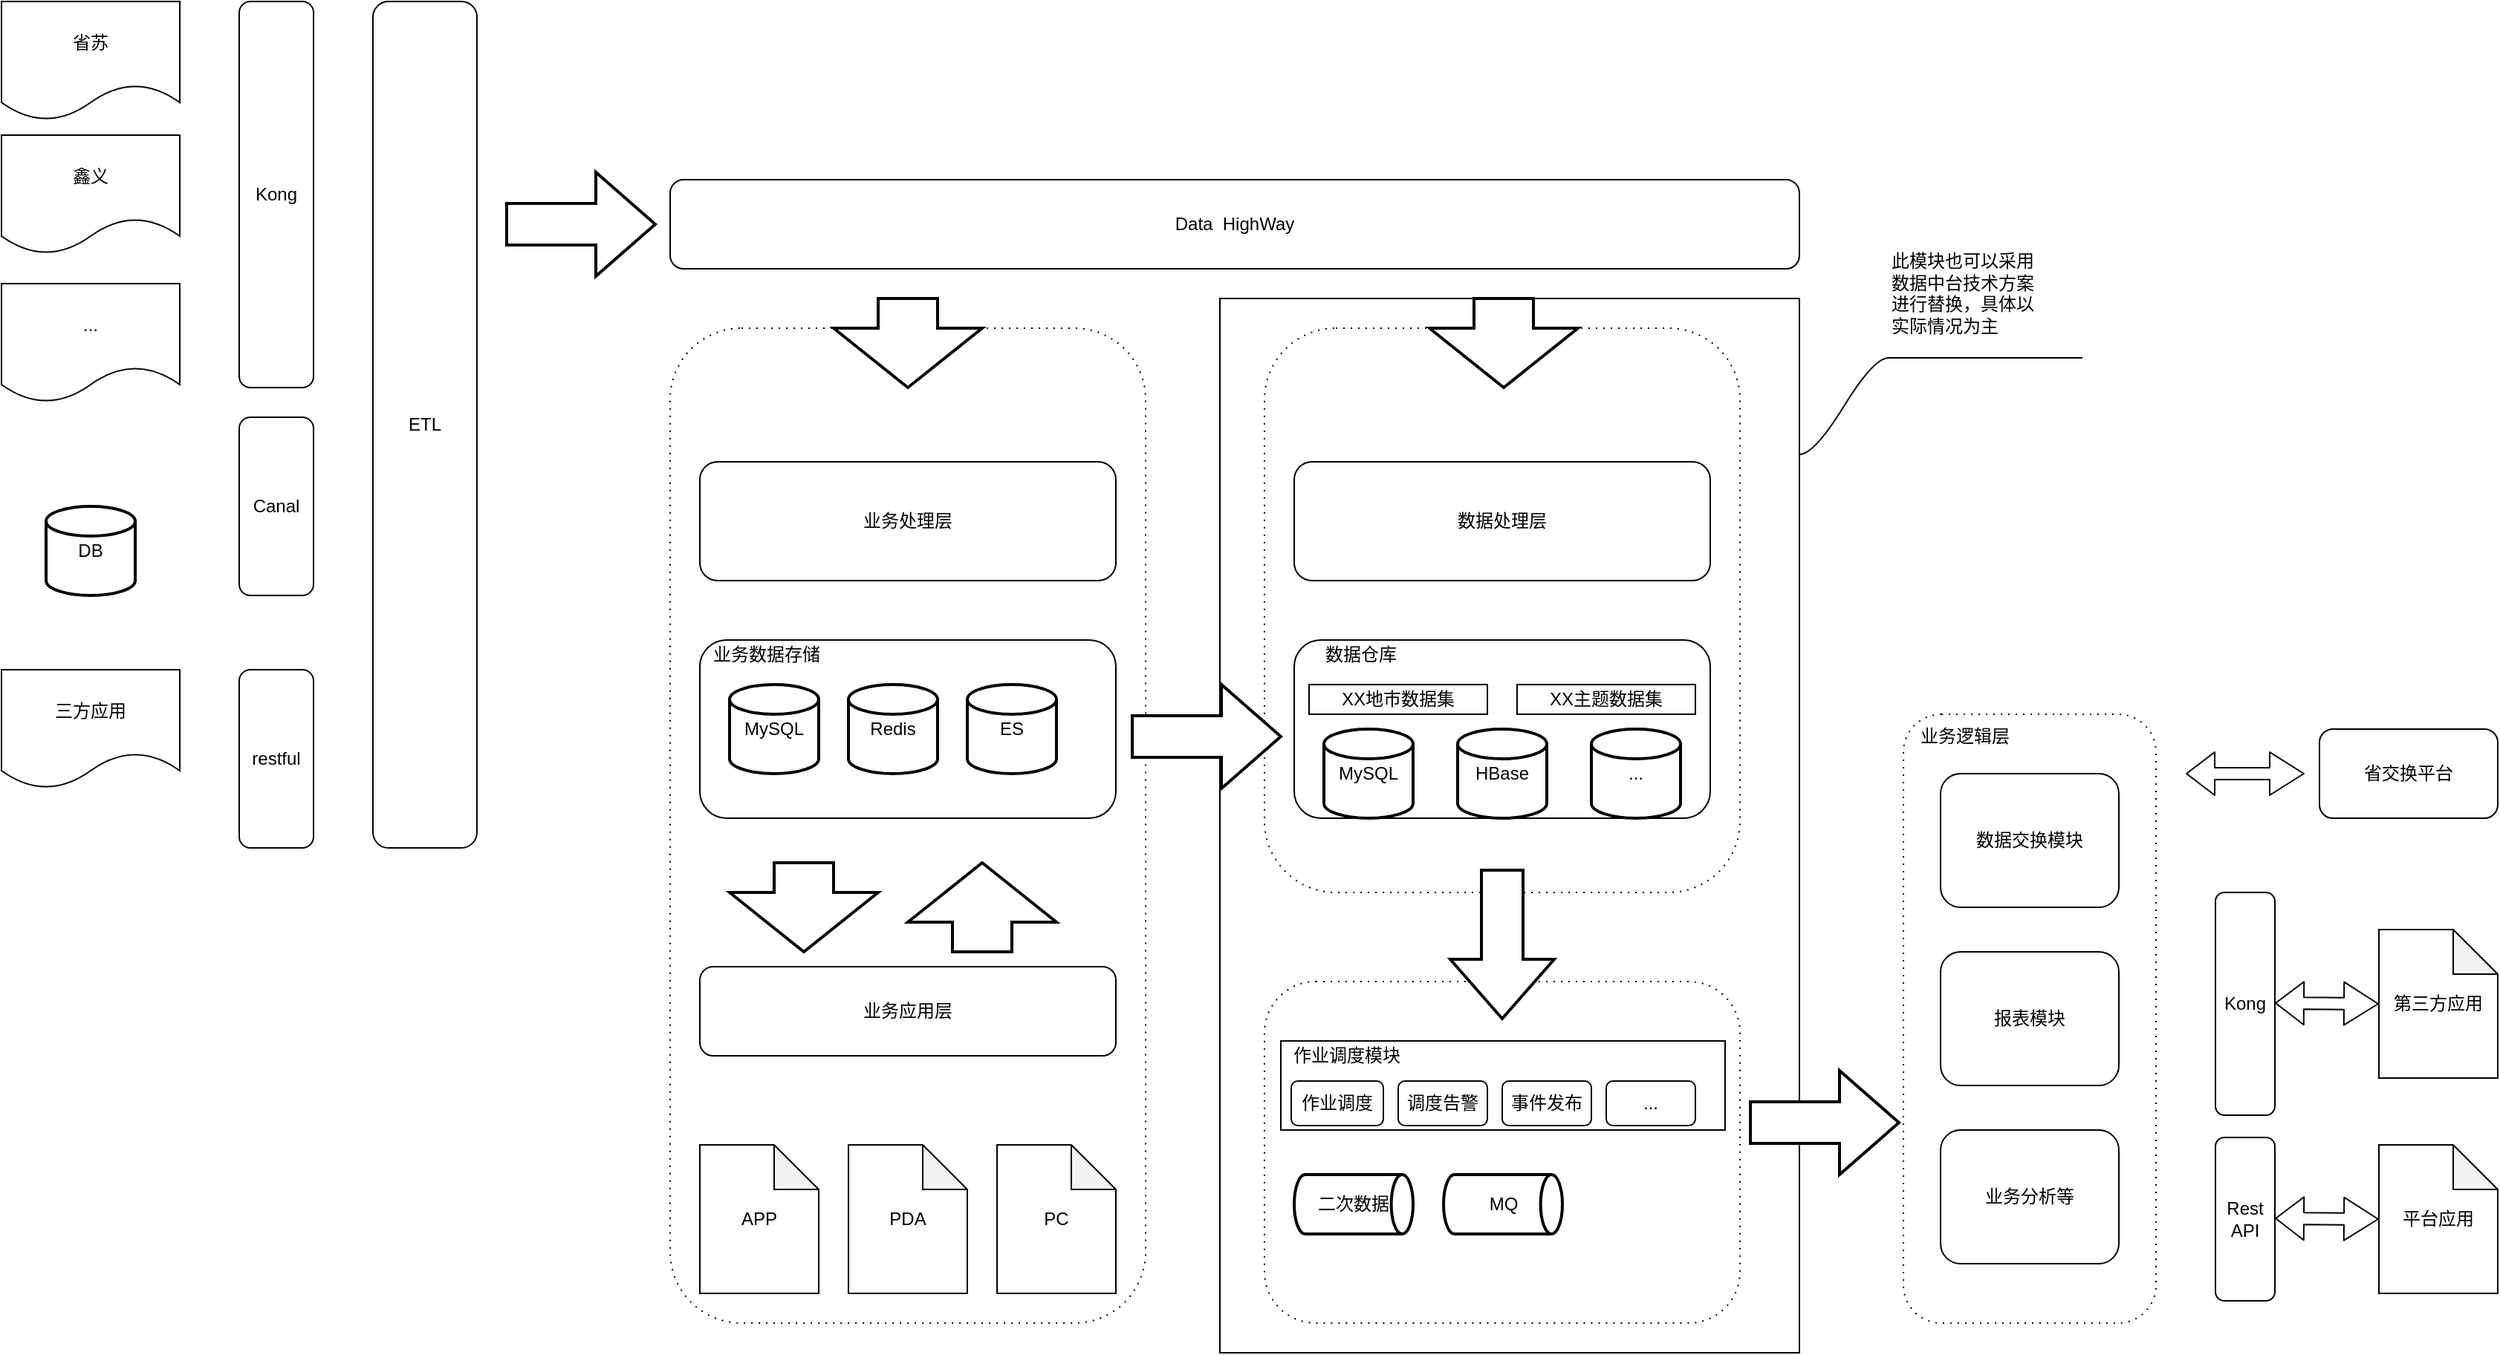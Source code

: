 <mxfile version="14.4.8" type="github">
  <diagram id="ZT_yV8qCvgmUuOjG69n4" name="Page-1">
    <mxGraphModel dx="1678" dy="974" grid="1" gridSize="10" guides="1" tooltips="1" connect="1" arrows="1" fold="1" page="1" pageScale="1" pageWidth="1654" pageHeight="2336" math="0" shadow="0">
      <root>
        <mxCell id="0" />
        <mxCell id="1" parent="0" />
        <mxCell id="gTwHU6XBFoAe-j7LGJRu-66" value="" style="rounded=0;whiteSpace=wrap;html=1;" vertex="1" parent="1">
          <mxGeometry x="1010" y="390" width="390" height="710" as="geometry" />
        </mxCell>
        <mxCell id="gTwHU6XBFoAe-j7LGJRu-25" value="" style="shape=ext;rounded=1;html=1;whiteSpace=wrap;dashed=1;dashPattern=1 4;" vertex="1" parent="1">
          <mxGeometry x="640" y="410" width="320" height="670" as="geometry" />
        </mxCell>
        <mxCell id="gTwHU6XBFoAe-j7LGJRu-1" value="省苏" style="shape=document;whiteSpace=wrap;html=1;boundedLbl=1;" vertex="1" parent="1">
          <mxGeometry x="190" y="190" width="120" height="80" as="geometry" />
        </mxCell>
        <mxCell id="gTwHU6XBFoAe-j7LGJRu-2" value="鑫义" style="shape=document;whiteSpace=wrap;html=1;boundedLbl=1;" vertex="1" parent="1">
          <mxGeometry x="190" y="280" width="120" height="80" as="geometry" />
        </mxCell>
        <mxCell id="gTwHU6XBFoAe-j7LGJRu-3" value="..." style="shape=document;whiteSpace=wrap;html=1;boundedLbl=1;" vertex="1" parent="1">
          <mxGeometry x="190" y="380" width="120" height="80" as="geometry" />
        </mxCell>
        <mxCell id="gTwHU6XBFoAe-j7LGJRu-4" value="Kong" style="rounded=1;whiteSpace=wrap;html=1;" vertex="1" parent="1">
          <mxGeometry x="350" y="190" width="50" height="260" as="geometry" />
        </mxCell>
        <mxCell id="gTwHU6XBFoAe-j7LGJRu-5" value="DB" style="strokeWidth=2;html=1;shape=mxgraph.flowchart.database;whiteSpace=wrap;" vertex="1" parent="1">
          <mxGeometry x="220" y="530" width="60" height="60" as="geometry" />
        </mxCell>
        <mxCell id="gTwHU6XBFoAe-j7LGJRu-6" value="Canal" style="rounded=1;whiteSpace=wrap;html=1;" vertex="1" parent="1">
          <mxGeometry x="350" y="470" width="50" height="120" as="geometry" />
        </mxCell>
        <mxCell id="gTwHU6XBFoAe-j7LGJRu-7" value="ETL" style="rounded=1;whiteSpace=wrap;html=1;" vertex="1" parent="1">
          <mxGeometry x="440" y="190" width="70" height="570" as="geometry" />
        </mxCell>
        <mxCell id="gTwHU6XBFoAe-j7LGJRu-8" value="Data&amp;nbsp; HighWay" style="rounded=1;whiteSpace=wrap;html=1;" vertex="1" parent="1">
          <mxGeometry x="640" y="310" width="760" height="60" as="geometry" />
        </mxCell>
        <mxCell id="gTwHU6XBFoAe-j7LGJRu-9" value="" style="verticalLabelPosition=bottom;verticalAlign=top;html=1;strokeWidth=2;shape=mxgraph.arrows2.arrow;dy=0.6;dx=40;notch=0;" vertex="1" parent="1">
          <mxGeometry x="530" y="305" width="100" height="70" as="geometry" />
        </mxCell>
        <mxCell id="gTwHU6XBFoAe-j7LGJRu-10" value="业务处理层" style="rounded=1;whiteSpace=wrap;html=1;" vertex="1" parent="1">
          <mxGeometry x="660" y="500" width="280" height="80" as="geometry" />
        </mxCell>
        <mxCell id="gTwHU6XBFoAe-j7LGJRu-11" value="" style="verticalLabelPosition=bottom;verticalAlign=top;html=1;strokeWidth=2;shape=mxgraph.arrows2.arrow;dy=0.6;dx=40;notch=0;rotation=90;" vertex="1" parent="1">
          <mxGeometry x="770" y="370" width="60" height="100" as="geometry" />
        </mxCell>
        <mxCell id="gTwHU6XBFoAe-j7LGJRu-12" value="" style="rounded=1;whiteSpace=wrap;html=1;" vertex="1" parent="1">
          <mxGeometry x="660" y="620" width="280" height="120" as="geometry" />
        </mxCell>
        <mxCell id="gTwHU6XBFoAe-j7LGJRu-13" value="MySQL" style="strokeWidth=2;html=1;shape=mxgraph.flowchart.database;whiteSpace=wrap;" vertex="1" parent="1">
          <mxGeometry x="680" y="650" width="60" height="60" as="geometry" />
        </mxCell>
        <mxCell id="gTwHU6XBFoAe-j7LGJRu-14" value="Redis" style="strokeWidth=2;html=1;shape=mxgraph.flowchart.database;whiteSpace=wrap;" vertex="1" parent="1">
          <mxGeometry x="760" y="650" width="60" height="60" as="geometry" />
        </mxCell>
        <mxCell id="gTwHU6XBFoAe-j7LGJRu-15" value="ES" style="strokeWidth=2;html=1;shape=mxgraph.flowchart.database;whiteSpace=wrap;" vertex="1" parent="1">
          <mxGeometry x="840" y="650" width="60" height="60" as="geometry" />
        </mxCell>
        <mxCell id="gTwHU6XBFoAe-j7LGJRu-16" value="业务数据存储" style="text;html=1;strokeColor=none;fillColor=none;align=center;verticalAlign=middle;whiteSpace=wrap;rounded=0;" vertex="1" parent="1">
          <mxGeometry x="660" y="620" width="90" height="20" as="geometry" />
        </mxCell>
        <mxCell id="gTwHU6XBFoAe-j7LGJRu-17" value="业务应用层" style="rounded=1;whiteSpace=wrap;html=1;" vertex="1" parent="1">
          <mxGeometry x="660" y="840" width="280" height="60" as="geometry" />
        </mxCell>
        <mxCell id="gTwHU6XBFoAe-j7LGJRu-18" value="" style="verticalLabelPosition=bottom;verticalAlign=top;html=1;strokeWidth=2;shape=mxgraph.arrows2.arrow;dy=0.6;dx=40;notch=0;rotation=90;" vertex="1" parent="1">
          <mxGeometry x="700" y="750" width="60" height="100" as="geometry" />
        </mxCell>
        <mxCell id="gTwHU6XBFoAe-j7LGJRu-19" value="" style="verticalLabelPosition=bottom;verticalAlign=top;html=1;strokeWidth=2;shape=mxgraph.arrows2.arrow;dy=0.6;dx=40;notch=0;rotation=-90;" vertex="1" parent="1">
          <mxGeometry x="820" y="750" width="60" height="100" as="geometry" />
        </mxCell>
        <mxCell id="gTwHU6XBFoAe-j7LGJRu-20" value="APP" style="shape=note;whiteSpace=wrap;html=1;backgroundOutline=1;darkOpacity=0.05;" vertex="1" parent="1">
          <mxGeometry x="660" y="960" width="80" height="100" as="geometry" />
        </mxCell>
        <mxCell id="gTwHU6XBFoAe-j7LGJRu-21" value="PDA" style="shape=note;whiteSpace=wrap;html=1;backgroundOutline=1;darkOpacity=0.05;" vertex="1" parent="1">
          <mxGeometry x="760" y="960" width="80" height="100" as="geometry" />
        </mxCell>
        <mxCell id="gTwHU6XBFoAe-j7LGJRu-22" value="PC" style="shape=note;whiteSpace=wrap;html=1;backgroundOutline=1;darkOpacity=0.05;" vertex="1" parent="1">
          <mxGeometry x="860" y="960" width="80" height="100" as="geometry" />
        </mxCell>
        <mxCell id="gTwHU6XBFoAe-j7LGJRu-26" value="restful" style="rounded=1;whiteSpace=wrap;html=1;" vertex="1" parent="1">
          <mxGeometry x="350" y="640" width="50" height="120" as="geometry" />
        </mxCell>
        <mxCell id="gTwHU6XBFoAe-j7LGJRu-27" value="三方应用" style="shape=document;whiteSpace=wrap;html=1;boundedLbl=1;" vertex="1" parent="1">
          <mxGeometry x="190" y="640" width="120" height="80" as="geometry" />
        </mxCell>
        <mxCell id="gTwHU6XBFoAe-j7LGJRu-28" value="" style="shape=ext;rounded=1;html=1;whiteSpace=wrap;dashed=1;dashPattern=1 4;" vertex="1" parent="1">
          <mxGeometry x="1040" y="410" width="320" height="380" as="geometry" />
        </mxCell>
        <mxCell id="gTwHU6XBFoAe-j7LGJRu-29" value="数据处理层" style="rounded=1;whiteSpace=wrap;html=1;" vertex="1" parent="1">
          <mxGeometry x="1060" y="500" width="280" height="80" as="geometry" />
        </mxCell>
        <mxCell id="gTwHU6XBFoAe-j7LGJRu-30" value="" style="verticalLabelPosition=bottom;verticalAlign=top;html=1;strokeWidth=2;shape=mxgraph.arrows2.arrow;dy=0.6;dx=40;notch=0;rotation=90;" vertex="1" parent="1">
          <mxGeometry x="1171" y="370" width="60" height="100" as="geometry" />
        </mxCell>
        <mxCell id="gTwHU6XBFoAe-j7LGJRu-31" value="" style="rounded=1;whiteSpace=wrap;html=1;" vertex="1" parent="1">
          <mxGeometry x="1060" y="620" width="280" height="120" as="geometry" />
        </mxCell>
        <mxCell id="gTwHU6XBFoAe-j7LGJRu-32" value="" style="verticalLabelPosition=bottom;verticalAlign=top;html=1;strokeWidth=2;shape=mxgraph.arrows2.arrow;dy=0.6;dx=40;notch=0;" vertex="1" parent="1">
          <mxGeometry x="951" y="650" width="100" height="70" as="geometry" />
        </mxCell>
        <mxCell id="gTwHU6XBFoAe-j7LGJRu-33" value="数据仓库" style="text;html=1;strokeColor=none;fillColor=none;align=center;verticalAlign=middle;whiteSpace=wrap;rounded=0;" vertex="1" parent="1">
          <mxGeometry x="1060" y="620" width="90" height="20" as="geometry" />
        </mxCell>
        <mxCell id="gTwHU6XBFoAe-j7LGJRu-34" value="MySQL" style="strokeWidth=2;html=1;shape=mxgraph.flowchart.database;whiteSpace=wrap;" vertex="1" parent="1">
          <mxGeometry x="1080" y="680" width="60" height="60" as="geometry" />
        </mxCell>
        <mxCell id="gTwHU6XBFoAe-j7LGJRu-35" value="HBase" style="strokeWidth=2;html=1;shape=mxgraph.flowchart.database;whiteSpace=wrap;" vertex="1" parent="1">
          <mxGeometry x="1170" y="680" width="60" height="60" as="geometry" />
        </mxCell>
        <mxCell id="gTwHU6XBFoAe-j7LGJRu-36" value="..." style="strokeWidth=2;html=1;shape=mxgraph.flowchart.database;whiteSpace=wrap;" vertex="1" parent="1">
          <mxGeometry x="1260" y="680" width="60" height="60" as="geometry" />
        </mxCell>
        <mxCell id="gTwHU6XBFoAe-j7LGJRu-37" value="XX地市数据集" style="rounded=0;whiteSpace=wrap;html=1;" vertex="1" parent="1">
          <mxGeometry x="1070" y="650" width="120" height="20" as="geometry" />
        </mxCell>
        <mxCell id="gTwHU6XBFoAe-j7LGJRu-38" value="XX主题数据集" style="rounded=0;whiteSpace=wrap;html=1;" vertex="1" parent="1">
          <mxGeometry x="1210" y="650" width="120" height="20" as="geometry" />
        </mxCell>
        <mxCell id="gTwHU6XBFoAe-j7LGJRu-39" value="" style="shape=ext;rounded=1;html=1;whiteSpace=wrap;dashed=1;dashPattern=1 4;" vertex="1" parent="1">
          <mxGeometry x="1040" y="850" width="320" height="230" as="geometry" />
        </mxCell>
        <mxCell id="gTwHU6XBFoAe-j7LGJRu-40" value="" style="verticalLabelPosition=bottom;verticalAlign=top;html=1;strokeWidth=2;shape=mxgraph.arrows2.arrow;dy=0.6;dx=40;notch=0;rotation=90;" vertex="1" parent="1">
          <mxGeometry x="1150" y="790" width="100" height="70" as="geometry" />
        </mxCell>
        <mxCell id="gTwHU6XBFoAe-j7LGJRu-41" value="" style="rounded=0;whiteSpace=wrap;html=1;" vertex="1" parent="1">
          <mxGeometry x="1051" y="890" width="299" height="60" as="geometry" />
        </mxCell>
        <mxCell id="gTwHU6XBFoAe-j7LGJRu-42" value="作业调度模块" style="text;html=1;strokeColor=none;fillColor=none;align=center;verticalAlign=middle;whiteSpace=wrap;rounded=0;" vertex="1" parent="1">
          <mxGeometry x="1051" y="890" width="89" height="20" as="geometry" />
        </mxCell>
        <mxCell id="gTwHU6XBFoAe-j7LGJRu-43" value="作业调度" style="rounded=1;whiteSpace=wrap;html=1;" vertex="1" parent="1">
          <mxGeometry x="1058" y="917" width="62" height="30" as="geometry" />
        </mxCell>
        <mxCell id="gTwHU6XBFoAe-j7LGJRu-44" value="调度告警" style="rounded=1;whiteSpace=wrap;html=1;" vertex="1" parent="1">
          <mxGeometry x="1130" y="917" width="60" height="30" as="geometry" />
        </mxCell>
        <mxCell id="gTwHU6XBFoAe-j7LGJRu-45" value="事件发布" style="rounded=1;whiteSpace=wrap;html=1;" vertex="1" parent="1">
          <mxGeometry x="1200" y="917" width="60" height="30" as="geometry" />
        </mxCell>
        <mxCell id="gTwHU6XBFoAe-j7LGJRu-46" value="..." style="rounded=1;whiteSpace=wrap;html=1;" vertex="1" parent="1">
          <mxGeometry x="1270" y="917" width="60" height="30" as="geometry" />
        </mxCell>
        <mxCell id="gTwHU6XBFoAe-j7LGJRu-47" value="二次数据" style="strokeWidth=2;html=1;shape=mxgraph.flowchart.direct_data;whiteSpace=wrap;" vertex="1" parent="1">
          <mxGeometry x="1060" y="980" width="80" height="40" as="geometry" />
        </mxCell>
        <mxCell id="gTwHU6XBFoAe-j7LGJRu-48" value="MQ" style="strokeWidth=2;html=1;shape=mxgraph.flowchart.direct_data;whiteSpace=wrap;" vertex="1" parent="1">
          <mxGeometry x="1160.5" y="980" width="80" height="40" as="geometry" />
        </mxCell>
        <mxCell id="gTwHU6XBFoAe-j7LGJRu-49" value="" style="shape=ext;rounded=1;html=1;whiteSpace=wrap;dashed=1;dashPattern=1 4;" vertex="1" parent="1">
          <mxGeometry x="1470" y="670" width="170" height="410" as="geometry" />
        </mxCell>
        <mxCell id="gTwHU6XBFoAe-j7LGJRu-50" value="" style="verticalLabelPosition=bottom;verticalAlign=top;html=1;strokeWidth=2;shape=mxgraph.arrows2.arrow;dy=0.6;dx=40;notch=0;" vertex="1" parent="1">
          <mxGeometry x="1367" y="910" width="100" height="70" as="geometry" />
        </mxCell>
        <mxCell id="gTwHU6XBFoAe-j7LGJRu-51" value="业务逻辑层" style="text;html=1;strokeColor=none;fillColor=none;align=center;verticalAlign=middle;whiteSpace=wrap;rounded=0;" vertex="1" parent="1">
          <mxGeometry x="1467" y="675" width="89" height="20" as="geometry" />
        </mxCell>
        <mxCell id="gTwHU6XBFoAe-j7LGJRu-52" value="数据交换模块" style="rounded=1;whiteSpace=wrap;html=1;" vertex="1" parent="1">
          <mxGeometry x="1495" y="710" width="120" height="90" as="geometry" />
        </mxCell>
        <mxCell id="gTwHU6XBFoAe-j7LGJRu-53" value="报表模块" style="rounded=1;whiteSpace=wrap;html=1;" vertex="1" parent="1">
          <mxGeometry x="1495" y="830" width="120" height="90" as="geometry" />
        </mxCell>
        <mxCell id="gTwHU6XBFoAe-j7LGJRu-55" value="业务分析等" style="rounded=1;whiteSpace=wrap;html=1;" vertex="1" parent="1">
          <mxGeometry x="1495" y="950" width="120" height="90" as="geometry" />
        </mxCell>
        <mxCell id="gTwHU6XBFoAe-j7LGJRu-56" value="省交换平台" style="rounded=1;whiteSpace=wrap;html=1;" vertex="1" parent="1">
          <mxGeometry x="1750" y="680" width="120" height="60" as="geometry" />
        </mxCell>
        <mxCell id="gTwHU6XBFoAe-j7LGJRu-57" value="" style="shape=flexArrow;endArrow=classic;startArrow=classic;html=1;width=8;endSize=7.33;" edge="1" parent="1">
          <mxGeometry width="50" height="50" relative="1" as="geometry">
            <mxPoint x="1660" y="710" as="sourcePoint" />
            <mxPoint x="1740" y="710" as="targetPoint" />
          </mxGeometry>
        </mxCell>
        <mxCell id="gTwHU6XBFoAe-j7LGJRu-58" value="Kong" style="rounded=1;whiteSpace=wrap;html=1;" vertex="1" parent="1">
          <mxGeometry x="1680" y="790" width="40" height="150" as="geometry" />
        </mxCell>
        <mxCell id="gTwHU6XBFoAe-j7LGJRu-59" value="Rest API" style="rounded=1;whiteSpace=wrap;html=1;" vertex="1" parent="1">
          <mxGeometry x="1680" y="955" width="40" height="110" as="geometry" />
        </mxCell>
        <mxCell id="gTwHU6XBFoAe-j7LGJRu-60" value="第三方应用" style="shape=note;whiteSpace=wrap;html=1;backgroundOutline=1;darkOpacity=0.05;" vertex="1" parent="1">
          <mxGeometry x="1790" y="815" width="80" height="100" as="geometry" />
        </mxCell>
        <mxCell id="gTwHU6XBFoAe-j7LGJRu-62" value="" style="shape=flexArrow;endArrow=classic;startArrow=classic;html=1;width=8;endSize=7.33;" edge="1" parent="1">
          <mxGeometry width="50" height="50" relative="1" as="geometry">
            <mxPoint x="1720" y="864.5" as="sourcePoint" />
            <mxPoint x="1790" y="865" as="targetPoint" />
          </mxGeometry>
        </mxCell>
        <mxCell id="gTwHU6XBFoAe-j7LGJRu-64" value="平台应用" style="shape=note;whiteSpace=wrap;html=1;backgroundOutline=1;darkOpacity=0.05;" vertex="1" parent="1">
          <mxGeometry x="1790" y="960" width="80" height="100" as="geometry" />
        </mxCell>
        <mxCell id="gTwHU6XBFoAe-j7LGJRu-65" value="" style="shape=flexArrow;endArrow=classic;startArrow=classic;html=1;width=8;endSize=7.33;" edge="1" parent="1">
          <mxGeometry width="50" height="50" relative="1" as="geometry">
            <mxPoint x="1720" y="1009.5" as="sourcePoint" />
            <mxPoint x="1790" y="1010" as="targetPoint" />
          </mxGeometry>
        </mxCell>
        <mxCell id="gTwHU6XBFoAe-j7LGJRu-72" value="&lt;p&gt;此模块也可以采用&lt;br&gt;数据中台技术方案&lt;br&gt;进行替换，具体以&lt;br&gt;实际情况为主&lt;/p&gt;" style="whiteSpace=wrap;html=1;shape=partialRectangle;top=0;left=0;bottom=1;right=0;points=[[0,1],[1,1]];fillColor=none;align=left;verticalAlign=bottom;routingCenterY=0.5;snapToPoint=1;recursiveResize=0;autosize=1;treeFolding=1;treeMoving=1;newEdgeStyle={&quot;edgeStyle&quot;:&quot;entityRelationEdgeStyle&quot;,&quot;startArrow&quot;:&quot;none&quot;,&quot;endArrow&quot;:&quot;none&quot;,&quot;segment&quot;:10,&quot;curved&quot;:1};textDirection=ltr;horizontal=1;fontFamily=Verdana;" vertex="1" parent="1">
          <mxGeometry x="1460" y="320" width="130" height="110" as="geometry" />
        </mxCell>
        <mxCell id="gTwHU6XBFoAe-j7LGJRu-73" value="" style="edgeStyle=entityRelationEdgeStyle;startArrow=none;endArrow=none;segment=10;curved=1;" edge="1" target="gTwHU6XBFoAe-j7LGJRu-72" parent="1">
          <mxGeometry relative="1" as="geometry">
            <mxPoint x="1400" y="495" as="sourcePoint" />
          </mxGeometry>
        </mxCell>
      </root>
    </mxGraphModel>
  </diagram>
</mxfile>
